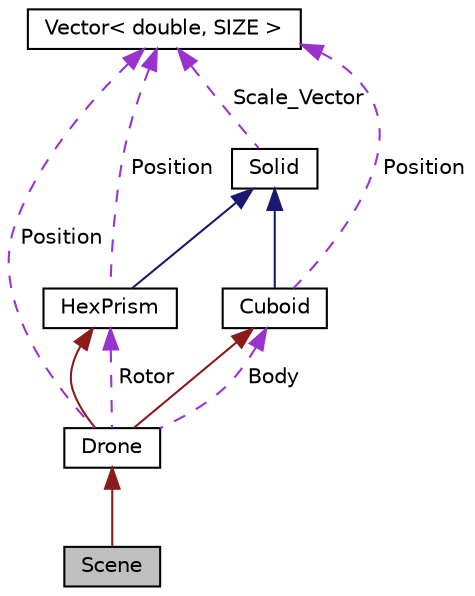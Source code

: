 digraph "Scene"
{
 // LATEX_PDF_SIZE
  edge [fontname="Helvetica",fontsize="10",labelfontname="Helvetica",labelfontsize="10"];
  node [fontname="Helvetica",fontsize="10",shape=record];
  Node1 [label="Scene",height=0.2,width=0.4,color="black", fillcolor="grey75", style="filled", fontcolor="black",tooltip="Modeluje pojecie sceny."];
  Node2 -> Node1 [dir="back",color="firebrick4",fontsize="10",style="solid",fontname="Helvetica"];
  Node2 [label="Drone",height=0.2,width=0.4,color="black", fillcolor="white", style="filled",URL="$class_drone.html",tooltip="Modeluje pojęcie dronu."];
  Node3 -> Node2 [dir="back",color="firebrick4",fontsize="10",style="solid",fontname="Helvetica"];
  Node3 [label="HexPrism",height=0.2,width=0.4,color="black", fillcolor="white", style="filled",URL="$class_hex_prism.html",tooltip="Modeluje pojęcie graniastosłupa foremnego sześciokątnego (będącym w tym programie rotorami dronu)"];
  Node4 -> Node3 [dir="back",color="midnightblue",fontsize="10",style="solid",fontname="Helvetica"];
  Node4 [label="Solid",height=0.2,width=0.4,color="black", fillcolor="white", style="filled",URL="$class_solid.html",tooltip="Modeluje pojęcie bryły geometycznej."];
  Node5 -> Node4 [dir="back",color="darkorchid3",fontsize="10",style="dashed",label=" Scale_Vector" ,fontname="Helvetica"];
  Node5 [label="Vector\< double, SIZE \>",height=0.2,width=0.4,color="black", fillcolor="white", style="filled",URL="$class_vector.html",tooltip=" "];
  Node5 -> Node3 [dir="back",color="darkorchid3",fontsize="10",style="dashed",label=" Position" ,fontname="Helvetica"];
  Node6 -> Node2 [dir="back",color="firebrick4",fontsize="10",style="solid",fontname="Helvetica"];
  Node6 [label="Cuboid",height=0.2,width=0.4,color="black", fillcolor="white", style="filled",URL="$class_cuboid.html",tooltip="Modeluje pojęcie prostopadłościanu (będącym w tym programie korpusem dronu)"];
  Node4 -> Node6 [dir="back",color="midnightblue",fontsize="10",style="solid",fontname="Helvetica"];
  Node5 -> Node6 [dir="back",color="darkorchid3",fontsize="10",style="dashed",label=" Position" ,fontname="Helvetica"];
  Node5 -> Node2 [dir="back",color="darkorchid3",fontsize="10",style="dashed",label=" Position" ,fontname="Helvetica"];
  Node3 -> Node2 [dir="back",color="darkorchid3",fontsize="10",style="dashed",label=" Rotor" ,fontname="Helvetica"];
  Node6 -> Node2 [dir="back",color="darkorchid3",fontsize="10",style="dashed",label=" Body" ,fontname="Helvetica"];
}
